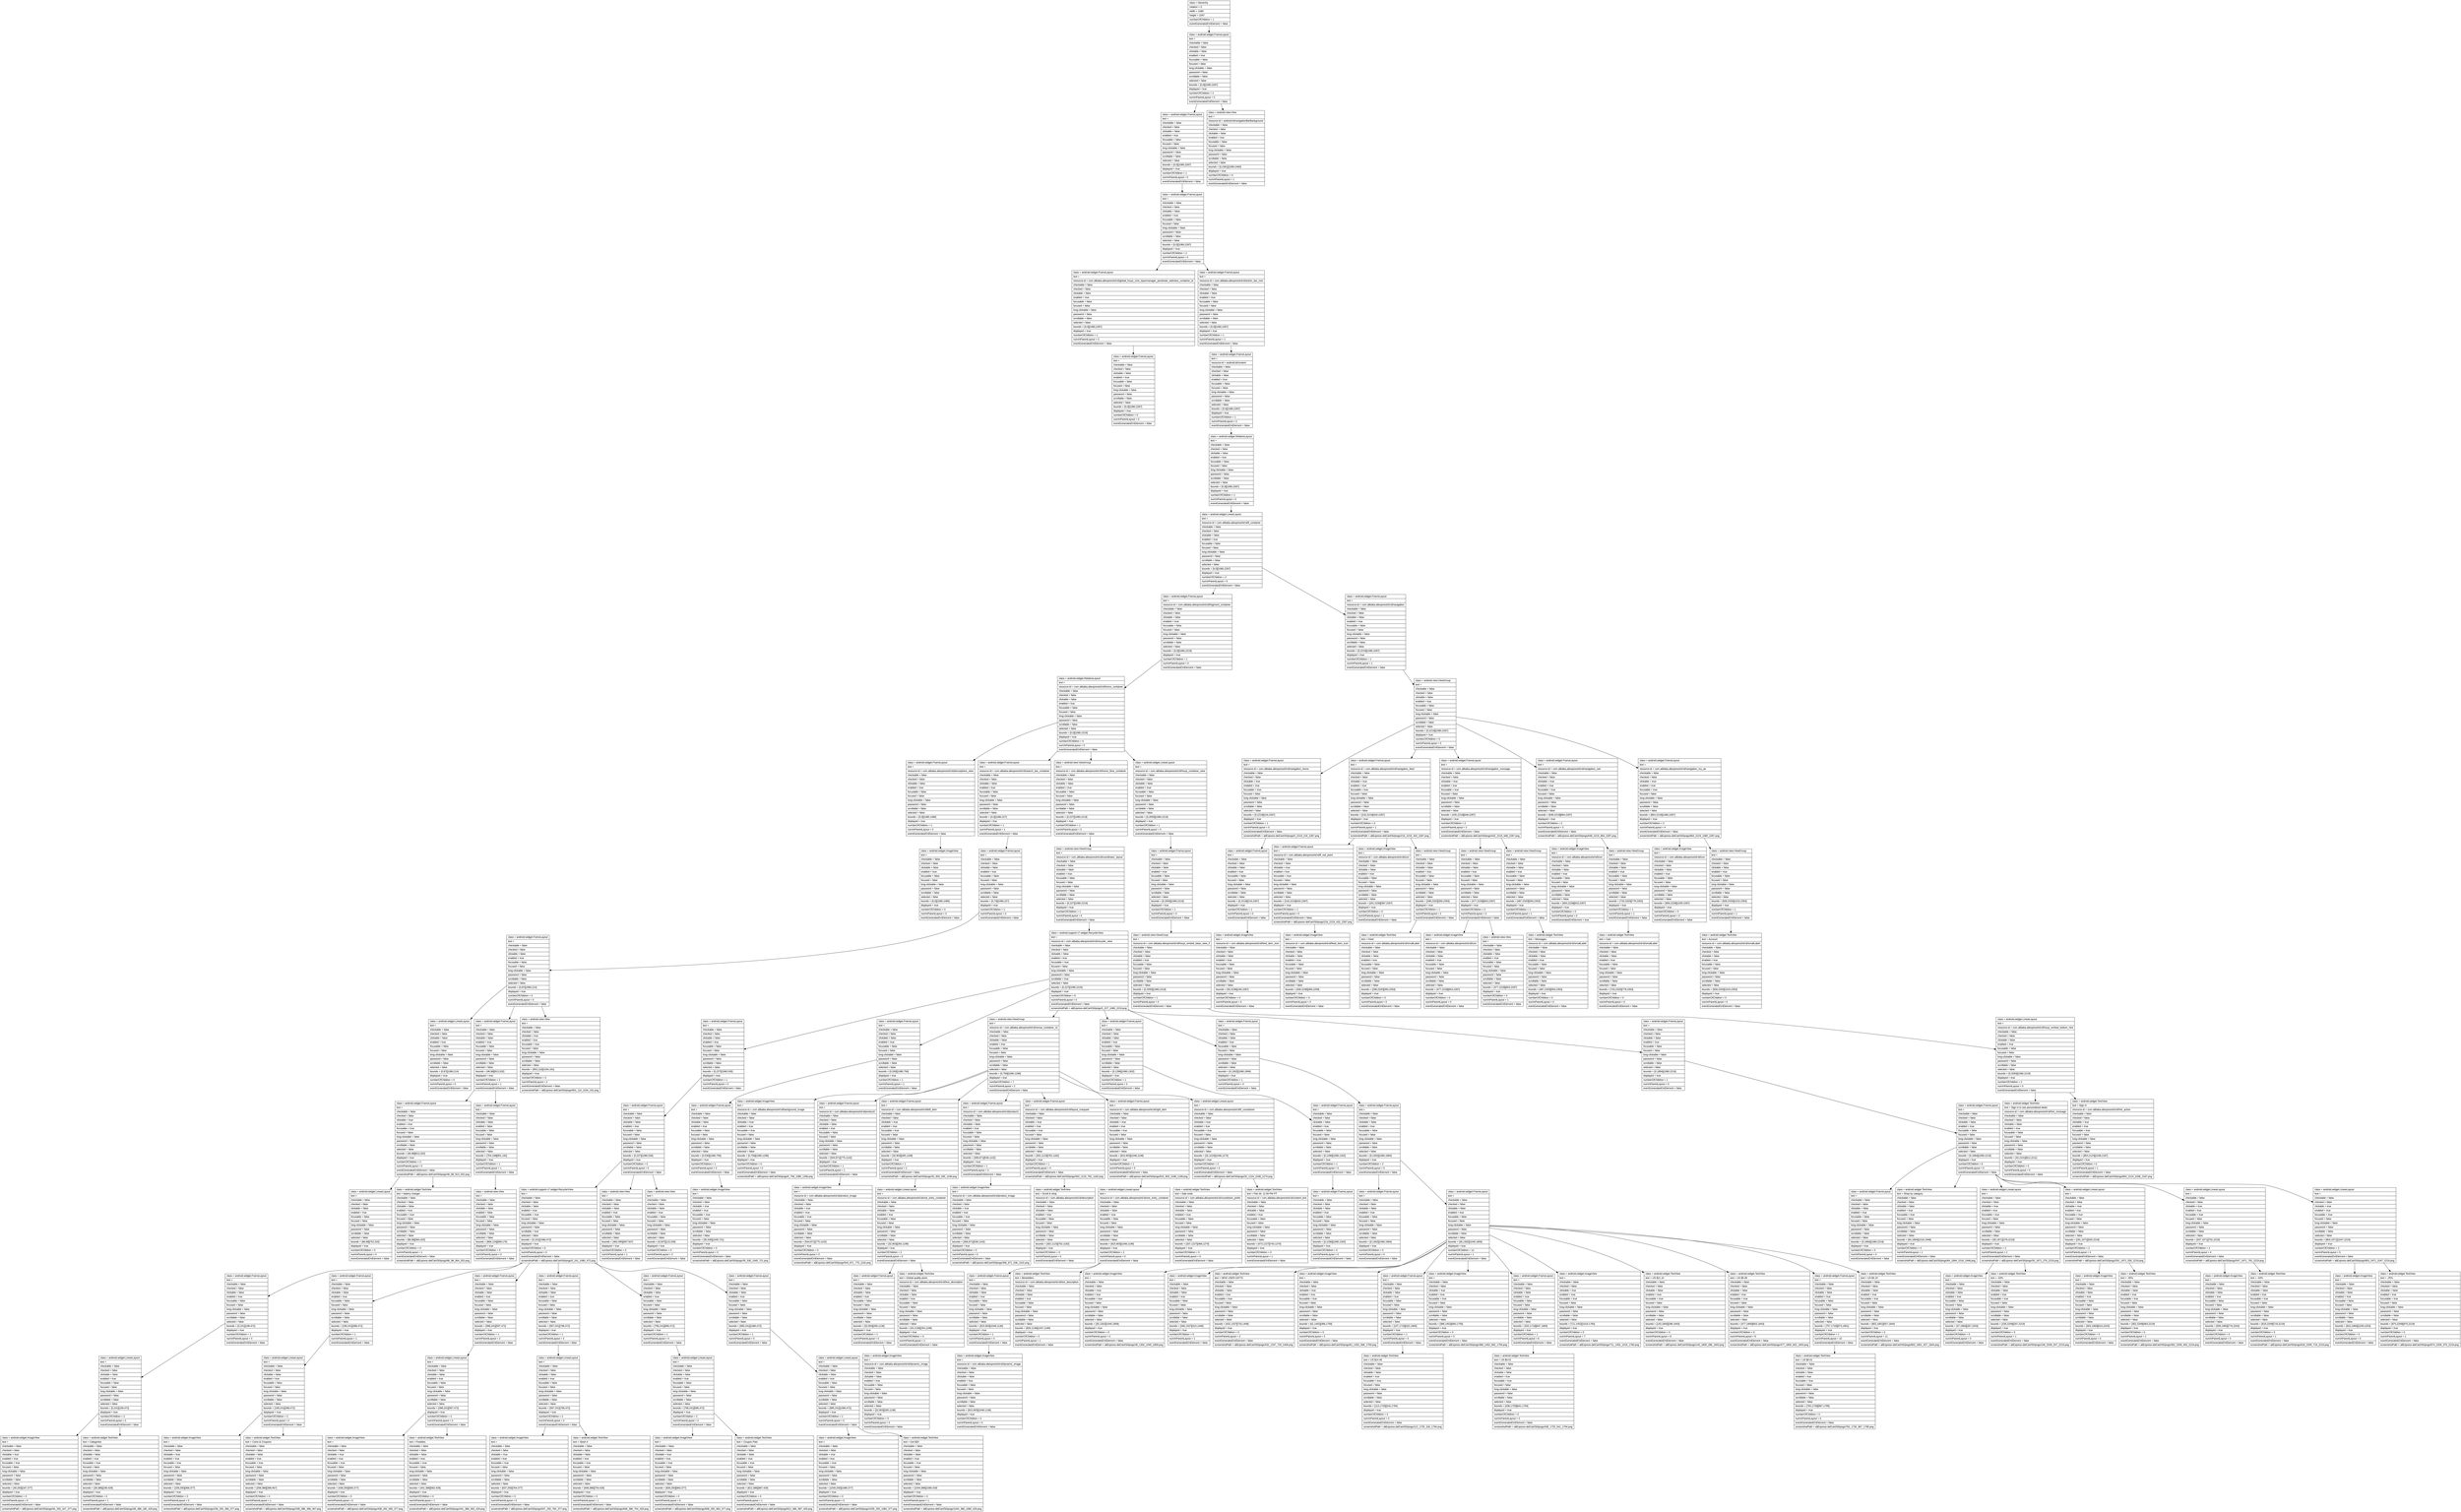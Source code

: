 digraph Layout {

	node [shape=record fontname=Arial];

	0	[label="{class = hierarchy\l|rotation = 0\l|width = 1080\l|height = 2287\l|numberOfChildren = 1\l|eventGeneratedOnElement = false \l}"]
	1	[label="{class = android.widget.FrameLayout\l|text = \l|checkable = false\l|checked = false\l|clickable = false\l|enabled = true\l|focusable = false\l|focused = false\l|long-clickable = false\l|password = false\l|scrollable = false\l|selected = false\l|bounds = [0,0][1080,2287]\l|displayed = true\l|numberOfChildren = 2\l|numInParentLayout = 0\l|eventGeneratedOnElement = false \l}"]
	2	[label="{class = android.widget.FrameLayout\l|text = \l|checkable = false\l|checked = false\l|clickable = false\l|enabled = true\l|focusable = false\l|focused = false\l|long-clickable = false\l|password = false\l|scrollable = false\l|selected = false\l|bounds = [0,0][1080,2287]\l|displayed = true\l|numberOfChildren = 1\l|numInParentLayout = 0\l|eventGeneratedOnElement = false \l}"]
	3	[label="{class = android.view.View\l|text = \l|resource-id = android:id/navigationBarBackground\l|checkable = false\l|checked = false\l|clickable = false\l|enabled = true\l|focusable = false\l|focused = false\l|long-clickable = false\l|password = false\l|scrollable = false\l|selected = false\l|bounds = [0,2361][1080,2400]\l|displayed = true\l|numberOfChildren = 0\l|numInParentLayout = 1\l|eventGeneratedOnElement = false \l}"]
	4	[label="{class = android.widget.FrameLayout\l|text = \l|checkable = false\l|checked = false\l|clickable = false\l|enabled = true\l|focusable = false\l|focused = false\l|long-clickable = false\l|password = false\l|scrollable = false\l|selected = false\l|bounds = [0,0][1080,2287]\l|displayed = true\l|numberOfChildren = 2\l|numInParentLayout = 0\l|eventGeneratedOnElement = false \l}"]
	5	[label="{class = android.widget.FrameLayout\l|text = \l|resource-id = com.alibaba.aliexpresshd:id/global_houyi_core_layermanager_penetrate_webview_container_id\l|checkable = false\l|checked = false\l|clickable = false\l|enabled = true\l|focusable = false\l|focused = false\l|long-clickable = false\l|password = false\l|scrollable = false\l|selected = false\l|bounds = [0,0][1080,2287]\l|displayed = true\l|numberOfChildren = 1\l|numInParentLayout = 0\l|eventGeneratedOnElement = false \l}"]
	6	[label="{class = android.widget.FrameLayout\l|text = \l|resource-id = com.alibaba.aliexpresshd:id/action_bar_root\l|checkable = false\l|checked = false\l|clickable = false\l|enabled = true\l|focusable = false\l|focused = false\l|long-clickable = false\l|password = false\l|scrollable = false\l|selected = false\l|bounds = [0,0][1080,2287]\l|displayed = true\l|numberOfChildren = 1\l|numInParentLayout = 1\l|eventGeneratedOnElement = false \l}"]
	7	[label="{class = android.widget.FrameLayout\l|text = \l|checkable = false\l|checked = false\l|clickable = false\l|enabled = true\l|focusable = false\l|focused = false\l|long-clickable = false\l|password = false\l|scrollable = false\l|selected = false\l|bounds = [0,0][1080,2287]\l|displayed = true\l|numberOfChildren = 0\l|numInParentLayout = 0\l|eventGeneratedOnElement = false \l}"]
	8	[label="{class = android.widget.FrameLayout\l|text = \l|resource-id = android:id/content\l|checkable = false\l|checked = false\l|clickable = false\l|enabled = true\l|focusable = false\l|focused = false\l|long-clickable = false\l|password = false\l|scrollable = false\l|selected = false\l|bounds = [0,0][1080,2287]\l|displayed = true\l|numberOfChildren = 1\l|numInParentLayout = 0\l|eventGeneratedOnElement = false \l}"]
	9	[label="{class = android.widget.RelativeLayout\l|text = \l|checkable = false\l|checked = false\l|clickable = false\l|enabled = true\l|focusable = false\l|focused = false\l|long-clickable = false\l|password = false\l|scrollable = false\l|selected = false\l|bounds = [0,0][1080,2287]\l|displayed = true\l|numberOfChildren = 1\l|numInParentLayout = 0\l|eventGeneratedOnElement = false \l}"]
	10	[label="{class = android.widget.LinearLayout\l|text = \l|resource-id = com.alibaba.aliexpresshd:id/ll_container\l|checkable = false\l|checked = false\l|clickable = false\l|enabled = true\l|focusable = false\l|focused = false\l|long-clickable = false\l|password = false\l|scrollable = false\l|selected = false\l|bounds = [0,0][1080,2287]\l|displayed = true\l|numberOfChildren = 2\l|numInParentLayout = 0\l|eventGeneratedOnElement = false \l}"]
	11	[label="{class = android.widget.FrameLayout\l|text = \l|resource-id = com.alibaba.aliexpresshd:id/fragment_container\l|checkable = false\l|checked = false\l|clickable = false\l|enabled = true\l|focusable = false\l|focused = false\l|long-clickable = false\l|password = false\l|scrollable = false\l|selected = false\l|bounds = [0,0][1080,2219]\l|displayed = true\l|numberOfChildren = 1\l|numInParentLayout = 0\l|eventGeneratedOnElement = false \l}"]
	12	[label="{class = android.widget.FrameLayout\l|text = \l|resource-id = com.alibaba.aliexpresshd:id/navigation\l|checkable = false\l|checked = false\l|clickable = false\l|enabled = true\l|focusable = false\l|focused = false\l|long-clickable = false\l|password = false\l|scrollable = false\l|selected = false\l|bounds = [0,2219][1080,2287]\l|displayed = true\l|numberOfChildren = 1\l|numInParentLayout = 1\l|eventGeneratedOnElement = false \l}"]
	13	[label="{class = android.widget.RelativeLayout\l|text = \l|resource-id = com.alibaba.aliexpresshd:id/home_container\l|checkable = false\l|checked = false\l|clickable = false\l|enabled = true\l|focusable = false\l|focused = false\l|long-clickable = false\l|password = false\l|scrollable = false\l|selected = false\l|bounds = [0,0][1080,2219]\l|displayed = true\l|numberOfChildren = 4\l|numInParentLayout = 0\l|eventGeneratedOnElement = false \l}"]
	14	[label="{class = android.view.ViewGroup\l|text = \l|checkable = false\l|checked = false\l|clickable = false\l|enabled = true\l|focusable = false\l|focused = false\l|long-clickable = false\l|password = false\l|scrollable = false\l|selected = false\l|bounds = [0,2219][1080,2287]\l|displayed = true\l|numberOfChildren = 5\l|numInParentLayout = 0\l|eventGeneratedOnElement = false \l}"]
	15	[label="{class = android.widget.FrameLayout\l|text = \l|resource-id = com.alibaba.aliexpresshd:id/atmosphere_view\l|checkable = false\l|checked = false\l|clickable = false\l|enabled = true\l|focusable = false\l|focused = false\l|long-clickable = false\l|password = false\l|scrollable = false\l|selected = false\l|bounds = [0,0][1080,1080]\l|displayed = true\l|numberOfChildren = 1\l|numInParentLayout = 0\l|eventGeneratedOnElement = false \l}"]
	16	[label="{class = android.widget.FrameLayout\l|text = \l|resource-id = com.alibaba.aliexpresshd:id/search_bar_container\l|checkable = false\l|checked = false\l|clickable = false\l|enabled = true\l|focusable = false\l|focused = false\l|long-clickable = false\l|password = false\l|scrollable = false\l|selected = false\l|bounds = [0,0][1080,227]\l|displayed = true\l|numberOfChildren = 1\l|numInParentLayout = 1\l|eventGeneratedOnElement = false \l}"]
	17	[label="{class = android.view.ViewGroup\l|text = \l|resource-id = com.alibaba.aliexpresshd:id/home_floor_container\l|checkable = false\l|checked = false\l|clickable = false\l|enabled = true\l|focusable = false\l|focused = false\l|long-clickable = false\l|password = false\l|scrollable = false\l|selected = false\l|bounds = [0,227][1080,2219]\l|displayed = true\l|numberOfChildren = 1\l|numInParentLayout = 2\l|eventGeneratedOnElement = false \l}"]
	18	[label="{class = android.widget.LinearLayout\l|text = \l|resource-id = com.alibaba.aliexpresshd:id/houyi_container_view\l|checkable = false\l|checked = false\l|clickable = false\l|enabled = true\l|focusable = false\l|focused = false\l|long-clickable = false\l|password = false\l|scrollable = false\l|selected = false\l|bounds = [0,2093][1080,2219]\l|displayed = true\l|numberOfChildren = 1\l|numInParentLayout = 3\l|eventGeneratedOnElement = false \l}"]
	19	[label="{class = android.widget.FrameLayout\l|text = \l|resource-id = com.alibaba.aliexpresshd:id/navigation_home\l|checkable = false\l|checked = false\l|clickable = true\l|enabled = true\l|focusable = true\l|focused = false\l|long-clickable = false\l|password = false\l|scrollable = false\l|selected = false\l|bounds = [0,2219][216,2287]\l|displayed = true\l|numberOfChildren = 1\l|numInParentLayout = 0\l|eventGeneratedOnElement = false \l|screenshotPath = aliExpress-delCart/S0/pngs/0_2219_216_2287.png\l}"]
	20	[label="{class = android.widget.FrameLayout\l|text = \l|resource-id = com.alibaba.aliexpresshd:id/navigation_feed\l|checkable = false\l|checked = false\l|clickable = true\l|enabled = true\l|focusable = true\l|focused = false\l|long-clickable = false\l|password = false\l|scrollable = false\l|selected = false\l|bounds = [216,2219][432,2287]\l|displayed = true\l|numberOfChildren = 3\l|numInParentLayout = 1\l|eventGeneratedOnElement = false \l|screenshotPath = aliExpress-delCart/S0/pngs/216_2219_432_2287.png\l}"]
	21	[label="{class = android.widget.FrameLayout\l|text = \l|resource-id = com.alibaba.aliexpresshd:id/navigation_message\l|checkable = false\l|checked = false\l|clickable = true\l|enabled = true\l|focusable = true\l|focused = false\l|long-clickable = false\l|password = false\l|scrollable = false\l|selected = false\l|bounds = [432,2219][648,2287]\l|displayed = true\l|numberOfChildren = 2\l|numInParentLayout = 2\l|eventGeneratedOnElement = false \l|screenshotPath = aliExpress-delCart/S0/pngs/432_2219_648_2287.png\l}"]
	22	[label="{class = android.widget.FrameLayout\l|text = \l|resource-id = com.alibaba.aliexpresshd:id/navigation_cart\l|checkable = false\l|checked = false\l|clickable = true\l|enabled = true\l|focusable = true\l|focused = false\l|long-clickable = false\l|password = false\l|scrollable = false\l|selected = false\l|bounds = [648,2219][864,2287]\l|displayed = true\l|numberOfChildren = 2\l|numInParentLayout = 3\l|eventGeneratedOnElement = false \l|screenshotPath = aliExpress-delCart/S0/pngs/648_2219_864_2287.png\l}"]
	23	[label="{class = android.widget.FrameLayout\l|text = \l|resource-id = com.alibaba.aliexpresshd:id/navigation_my_ae\l|checkable = false\l|checked = false\l|clickable = true\l|enabled = true\l|focusable = true\l|focused = false\l|long-clickable = false\l|password = false\l|scrollable = false\l|selected = false\l|bounds = [864,2219][1080,2287]\l|displayed = true\l|numberOfChildren = 2\l|numInParentLayout = 4\l|eventGeneratedOnElement = false \l|screenshotPath = aliExpress-delCart/S0/pngs/864_2219_1080_2287.png\l}"]
	24	[label="{class = android.widget.ImageView\l|text = \l|checkable = false\l|checked = false\l|clickable = false\l|enabled = true\l|focusable = false\l|focused = false\l|long-clickable = false\l|password = false\l|scrollable = false\l|selected = false\l|bounds = [0,0][1080,1080]\l|displayed = true\l|numberOfChildren = 0\l|numInParentLayout = 0\l|eventGeneratedOnElement = false \l}"]
	25	[label="{class = android.widget.FrameLayout\l|text = \l|checkable = false\l|checked = false\l|clickable = false\l|enabled = true\l|focusable = false\l|focused = false\l|long-clickable = false\l|password = false\l|scrollable = false\l|selected = false\l|bounds = [0,74][1080,227]\l|displayed = true\l|numberOfChildren = 1\l|numInParentLayout = 0\l|eventGeneratedOnElement = false \l}"]
	26	[label="{class = android.view.ViewGroup\l|text = \l|resource-id = com.alibaba.aliexpresshd:id/coordinator_layout\l|checkable = false\l|checked = false\l|clickable = false\l|enabled = true\l|focusable = false\l|focused = false\l|long-clickable = false\l|password = false\l|scrollable = false\l|selected = false\l|bounds = [0,227][1080,2219]\l|displayed = true\l|numberOfChildren = 1\l|numInParentLayout = 0\l|eventGeneratedOnElement = false \l}"]
	27	[label="{class = android.widget.FrameLayout\l|text = \l|checkable = false\l|checked = false\l|clickable = false\l|enabled = true\l|focusable = false\l|focused = false\l|long-clickable = false\l|password = false\l|scrollable = false\l|selected = false\l|bounds = [0,2093][1080,2219]\l|displayed = true\l|numberOfChildren = 1\l|numInParentLayout = 0\l|eventGeneratedOnElement = false \l}"]
	28	[label="{class = android.widget.FrameLayout\l|text = \l|checkable = false\l|checked = false\l|clickable = false\l|enabled = true\l|focusable = false\l|focused = false\l|long-clickable = false\l|password = false\l|scrollable = false\l|selected = false\l|bounds = [0,2219][216,2287]\l|displayed = true\l|numberOfChildren = 1\l|numInParentLayout = 0\l|eventGeneratedOnElement = false \l}"]
	29	[label="{class = android.widget.FrameLayout\l|text = \l|resource-id = com.alibaba.aliexpresshd:id/fl_red_point\l|checkable = false\l|checked = false\l|clickable = true\l|enabled = true\l|focusable = true\l|focused = false\l|long-clickable = false\l|password = false\l|scrollable = false\l|selected = false\l|bounds = [216,2219][432,2287]\l|displayed = true\l|numberOfChildren = 1\l|numInParentLayout = 0\l|eventGeneratedOnElement = false \l|screenshotPath = aliExpress-delCart/S0/pngs/216_2219_432_2287.png\l}"]
	30	[label="{class = android.widget.ImageView\l|text = \l|resource-id = com.alibaba.aliexpresshd:id/icon\l|checkable = false\l|checked = false\l|clickable = false\l|enabled = true\l|focusable = false\l|focused = false\l|long-clickable = false\l|password = false\l|scrollable = false\l|selected = false\l|bounds = [261,2228][387,2287]\l|displayed = true\l|numberOfChildren = 0\l|numInParentLayout = 1\l|eventGeneratedOnElement = false \l}"]
	31	[label="{class = android.view.ViewGroup\l|text = \l|checkable = false\l|checked = false\l|clickable = false\l|enabled = true\l|focusable = false\l|focused = false\l|long-clickable = false\l|password = false\l|scrollable = false\l|selected = false\l|bounds = [298,2320][350,2353]\l|displayed = true\l|numberOfChildren = 1\l|numInParentLayout = 2\l|eventGeneratedOnElement = false \l}"]
	32	[label="{class = android.view.ViewGroup\l|text = \l|checkable = false\l|checked = false\l|clickable = false\l|enabled = true\l|focusable = false\l|focused = false\l|long-clickable = false\l|password = false\l|scrollable = false\l|selected = false\l|bounds = [477,2228][603,2287]\l|displayed = true\l|numberOfChildren = 2\l|numInParentLayout = 0\l|eventGeneratedOnElement = false \l}"]
	33	[label="{class = android.view.ViewGroup\l|text = \l|checkable = false\l|checked = false\l|clickable = false\l|enabled = true\l|focusable = false\l|focused = false\l|long-clickable = false\l|password = false\l|scrollable = false\l|selected = false\l|bounds = [487,2320][593,2353]\l|displayed = true\l|numberOfChildren = 1\l|numInParentLayout = 1\l|eventGeneratedOnElement = false \l}"]
	34	[label="{class = android.widget.ImageView\l|text = \l|resource-id = com.alibaba.aliexpresshd:id/icon\l|checkable = false\l|checked = false\l|clickable = false\l|enabled = true\l|focusable = false\l|focused = false\l|long-clickable = false\l|password = false\l|scrollable = false\l|selected = false\l|bounds = [693,2228][819,2287]\l|displayed = true\l|numberOfChildren = 0\l|numInParentLayout = 0\l|eventGeneratedOnElement = true \l}"]
	35	[label="{class = android.view.ViewGroup\l|text = \l|checkable = false\l|checked = false\l|clickable = false\l|enabled = true\l|focusable = false\l|focused = false\l|long-clickable = false\l|password = false\l|scrollable = false\l|selected = false\l|bounds = [733,2320][778,2353]\l|displayed = true\l|numberOfChildren = 1\l|numInParentLayout = 1\l|eventGeneratedOnElement = false \l}"]
	36	[label="{class = android.widget.ImageView\l|text = \l|resource-id = com.alibaba.aliexpresshd:id/icon\l|checkable = false\l|checked = false\l|clickable = false\l|enabled = true\l|focusable = false\l|focused = false\l|long-clickable = false\l|password = false\l|scrollable = false\l|selected = false\l|bounds = [909,2228][1035,2287]\l|displayed = true\l|numberOfChildren = 0\l|numInParentLayout = 0\l|eventGeneratedOnElement = false \l}"]
	37	[label="{class = android.view.ViewGroup\l|text = \l|checkable = false\l|checked = false\l|clickable = false\l|enabled = true\l|focusable = false\l|focused = false\l|long-clickable = false\l|password = false\l|scrollable = false\l|selected = false\l|bounds = [928,2320][1015,2353]\l|displayed = true\l|numberOfChildren = 1\l|numInParentLayout = 1\l|eventGeneratedOnElement = false \l}"]
	38	[label="{class = android.widget.FrameLayout\l|text = \l|checkable = false\l|checked = false\l|clickable = false\l|enabled = true\l|focusable = false\l|focused = false\l|long-clickable = false\l|password = false\l|scrollable = false\l|selected = false\l|bounds = [0,87][1080,214]\l|displayed = true\l|numberOfChildren = 3\l|numInParentLayout = 0\l|eventGeneratedOnElement = false \l}"]
	39	[label="{class = android.support.v7.widget.RecyclerView\l|text = \l|resource-id = com.alibaba.aliexpresshd:id/recycler_view\l|checkable = false\l|checked = false\l|clickable = false\l|enabled = true\l|focusable = true\l|focused = false\l|long-clickable = false\l|password = false\l|scrollable = true\l|selected = false\l|bounds = [0,227][1080,2219]\l|displayed = true\l|numberOfChildren = 6\l|numInParentLayout = 0\l|eventGeneratedOnElement = false \l|screenshotPath = aliExpress-delCart/S0/pngs/0_227_1080_2219.png\l}"]
	40	[label="{class = android.view.ViewGroup\l|text = \l|resource-id = com.alibaba.aliexpresshd:id/houyi_embed_base_view_ll\l|checkable = false\l|checked = false\l|clickable = false\l|enabled = true\l|focusable = false\l|focused = false\l|long-clickable = false\l|password = false\l|scrollable = false\l|selected = false\l|bounds = [0,2093][1080,2219]\l|displayed = true\l|numberOfChildren = 1\l|numInParentLayout = 0\l|eventGeneratedOnElement = false \l}"]
	41	[label="{class = android.widget.ImageView\l|text = \l|resource-id = com.alibaba.aliexpresshd:id/feed_item_icon\l|checkable = false\l|checked = false\l|clickable = false\l|enabled = true\l|focusable = false\l|focused = false\l|long-clickable = false\l|password = false\l|scrollable = false\l|selected = false\l|bounds = [55,2238][160,2287]\l|displayed = true\l|numberOfChildren = 0\l|numInParentLayout = 0\l|eventGeneratedOnElement = false \l}"]
	42	[label="{class = android.widget.ImageView\l|text = \l|resource-id = com.alibaba.aliexpresshd:id/feed_item_icon\l|checkable = false\l|checked = false\l|clickable = false\l|enabled = true\l|focusable = false\l|focused = false\l|long-clickable = false\l|password = false\l|scrollable = false\l|selected = false\l|bounds = [339,2238][360,2259]\l|displayed = true\l|numberOfChildren = 0\l|numInParentLayout = 0\l|eventGeneratedOnElement = false \l}"]
	43	[label="{class = android.widget.TextView\l|text = Feed\l|resource-id = com.alibaba.aliexpresshd:id/smallLabel\l|checkable = false\l|checked = false\l|clickable = false\l|enabled = true\l|focusable = false\l|focused = false\l|long-clickable = false\l|password = false\l|scrollable = false\l|selected = false\l|bounds = [298,2320][350,2353]\l|displayed = true\l|numberOfChildren = 0\l|numInParentLayout = 0\l|eventGeneratedOnElement = false \l}"]
	44	[label="{class = android.widget.ImageView\l|text = \l|resource-id = com.alibaba.aliexpresshd:id/icon\l|checkable = false\l|checked = false\l|clickable = false\l|enabled = true\l|focusable = false\l|focused = false\l|long-clickable = false\l|password = false\l|scrollable = false\l|selected = false\l|bounds = [477,2228][603,2287]\l|displayed = true\l|numberOfChildren = 0\l|numInParentLayout = 0\l|eventGeneratedOnElement = false \l}"]
	45	[label="{class = android.view.View\l|text = \l|checkable = false\l|checked = false\l|clickable = false\l|enabled = true\l|focusable = false\l|focused = false\l|long-clickable = false\l|password = false\l|scrollable = false\l|selected = false\l|bounds = [477,2228][603,2287]\l|displayed = true\l|numberOfChildren = 0\l|numInParentLayout = 1\l|eventGeneratedOnElement = false \l}"]
	46	[label="{class = android.widget.TextView\l|text = Messages\l|resource-id = com.alibaba.aliexpresshd:id/smallLabel\l|checkable = false\l|checked = false\l|clickable = false\l|enabled = true\l|focusable = false\l|focused = false\l|long-clickable = false\l|password = false\l|scrollable = false\l|selected = false\l|bounds = [487,2320][593,2353]\l|displayed = true\l|numberOfChildren = 0\l|numInParentLayout = 0\l|eventGeneratedOnElement = false \l}"]
	47	[label="{class = android.widget.TextView\l|text = Cart\l|resource-id = com.alibaba.aliexpresshd:id/smallLabel\l|checkable = false\l|checked = false\l|clickable = false\l|enabled = true\l|focusable = false\l|focused = false\l|long-clickable = false\l|password = false\l|scrollable = false\l|selected = false\l|bounds = [733,2320][778,2353]\l|displayed = true\l|numberOfChildren = 0\l|numInParentLayout = 0\l|eventGeneratedOnElement = false \l}"]
	48	[label="{class = android.widget.TextView\l|text = Account\l|resource-id = com.alibaba.aliexpresshd:id/smallLabel\l|checkable = false\l|checked = false\l|clickable = false\l|enabled = true\l|focusable = false\l|focused = false\l|long-clickable = false\l|password = false\l|scrollable = false\l|selected = false\l|bounds = [928,2320][1015,2353]\l|displayed = true\l|numberOfChildren = 0\l|numInParentLayout = 0\l|eventGeneratedOnElement = false \l}"]
	49	[label="{class = android.widget.LinearLayout\l|text = \l|checkable = false\l|checked = false\l|clickable = false\l|enabled = true\l|focusable = false\l|focused = false\l|long-clickable = false\l|password = false\l|scrollable = false\l|selected = false\l|bounds = [0,87][1080,214]\l|displayed = true\l|numberOfChildren = 0\l|numInParentLayout = 0\l|eventGeneratedOnElement = false \l}"]
	50	[label="{class = android.widget.FrameLayout\l|text = \l|checkable = false\l|checked = false\l|clickable = false\l|enabled = true\l|focusable = false\l|focused = false\l|long-clickable = false\l|password = false\l|scrollable = false\l|selected = false\l|bounds = [46,98][913,202]\l|displayed = true\l|numberOfChildren = 2\l|numInParentLayout = 1\l|eventGeneratedOnElement = false \l}"]
	51	[label="{class = android.view.View\l|text = \l|checkable = false\l|checked = false\l|clickable = true\l|enabled = true\l|focusable = true\l|focused = false\l|long-clickable = false\l|password = false\l|scrollable = false\l|selected = false\l|bounds = [953,110][1034,191]\l|displayed = true\l|numberOfChildren = 0\l|numInParentLayout = 2\l|eventGeneratedOnElement = false \l|screenshotPath = aliExpress-delCart/S0/pngs/953_110_1034_191.png\l}"]
	52	[label="{class = android.widget.FrameLayout\l|text = \l|checkable = false\l|checked = false\l|clickable = false\l|enabled = true\l|focusable = false\l|focused = false\l|long-clickable = false\l|password = false\l|scrollable = false\l|selected = false\l|bounds = [0,227][1080,530]\l|displayed = true\l|numberOfChildren = 1\l|numInParentLayout = 0\l|eventGeneratedOnElement = false \l}"]
	53	[label="{class = android.widget.FrameLayout\l|text = \l|checkable = false\l|checked = false\l|clickable = false\l|enabled = true\l|focusable = false\l|focused = false\l|long-clickable = false\l|password = false\l|scrollable = false\l|selected = false\l|bounds = [0,530][1080,756]\l|displayed = true\l|numberOfChildren = 1\l|numInParentLayout = 1\l|eventGeneratedOnElement = false \l}"]
	54	[label="{class = android.view.ViewGroup\l|text = \l|resource-id = com.alibaba.aliexpresshd:id/venue_container_v2\l|checkable = false\l|checked = false\l|clickable = false\l|enabled = true\l|focusable = false\l|focused = false\l|long-clickable = false\l|password = false\l|scrollable = false\l|selected = false\l|bounds = [0,756][1080,1296]\l|displayed = true\l|numberOfChildren = 7\l|numInParentLayout = 2\l|eventGeneratedOnElement = false \l}"]
	55	[label="{class = android.widget.FrameLayout\l|text = \l|checkable = false\l|checked = false\l|clickable = false\l|enabled = true\l|focusable = false\l|focused = false\l|long-clickable = false\l|password = false\l|scrollable = false\l|selected = false\l|bounds = [0,1296][1080,1302]\l|displayed = true\l|numberOfChildren = 1\l|numInParentLayout = 3\l|eventGeneratedOnElement = false \l}"]
	56	[label="{class = android.widget.FrameLayout\l|text = \l|checkable = false\l|checked = false\l|clickable = false\l|enabled = true\l|focusable = false\l|focused = false\l|long-clickable = false\l|password = false\l|scrollable = false\l|selected = false\l|bounds = [0,1302][1080,1894]\l|displayed = true\l|numberOfChildren = 1\l|numInParentLayout = 4\l|eventGeneratedOnElement = false \l}"]
	57	[label="{class = android.widget.FrameLayout\l|text = \l|checkable = false\l|checked = false\l|clickable = false\l|enabled = true\l|focusable = false\l|focused = false\l|long-clickable = false\l|password = false\l|scrollable = false\l|selected = false\l|bounds = [0,1894][1080,2219]\l|displayed = true\l|numberOfChildren = 1\l|numInParentLayout = 5\l|eventGeneratedOnElement = false \l}"]
	58	[label="{class = android.widget.LinearLayout\l|text = \l|resource-id = com.alibaba.aliexpresshd:id/houyi_embed_bottom_hint\l|checkable = false\l|checked = false\l|clickable = false\l|enabled = true\l|focusable = false\l|focused = false\l|long-clickable = false\l|password = false\l|scrollable = false\l|selected = false\l|bounds = [0,2093][1080,2219]\l|displayed = true\l|numberOfChildren = 2\l|numInParentLayout = 0\l|eventGeneratedOnElement = false \l}"]
	59	[label="{class = android.widget.FrameLayout\l|text = \l|checkable = false\l|checked = false\l|clickable = true\l|enabled = true\l|focusable = true\l|focused = false\l|long-clickable = false\l|password = false\l|scrollable = false\l|selected = false\l|bounds = [46,98][913,202]\l|displayed = true\l|numberOfChildren = 2\l|numInParentLayout = 0\l|eventGeneratedOnElement = false \l|screenshotPath = aliExpress-delCart/S0/pngs/46_98_913_202.png\l}"]
	60	[label="{class = android.widget.FrameLayout\l|text = \l|checkable = false\l|checked = false\l|clickable = false\l|enabled = false\l|focusable = false\l|focused = false\l|long-clickable = false\l|password = false\l|scrollable = false\l|selected = false\l|bounds = [763,108][901,192]\l|displayed = true\l|numberOfChildren = 1\l|numInParentLayout = 1\l|eventGeneratedOnElement = false \l}"]
	61	[label="{class = android.widget.FrameLayout\l|text = \l|checkable = false\l|checked = false\l|clickable = false\l|enabled = true\l|focusable = false\l|focused = false\l|long-clickable = false\l|password = false\l|scrollable = false\l|selected = false\l|bounds = [0,227][1080,530]\l|displayed = true\l|numberOfChildren = 3\l|numInParentLayout = 0\l|eventGeneratedOnElement = false \l}"]
	62	[label="{class = android.widget.FrameLayout\l|text = \l|checkable = false\l|checked = false\l|clickable = false\l|enabled = true\l|focusable = false\l|focused = false\l|long-clickable = false\l|password = false\l|scrollable = false\l|selected = false\l|bounds = [0,530][1080,756]\l|displayed = true\l|numberOfChildren = 1\l|numInParentLayout = 0\l|eventGeneratedOnElement = false \l}"]
	63	[label="{class = android.widget.ImageView\l|text = \l|resource-id = com.alibaba.aliexpresshd:id/background_image\l|checkable = false\l|checked = false\l|clickable = true\l|enabled = true\l|focusable = true\l|focused = false\l|long-clickable = false\l|password = false\l|scrollable = false\l|selected = false\l|bounds = [0,756][1080,1296]\l|displayed = true\l|numberOfChildren = 0\l|numInParentLayout = 0\l|eventGeneratedOnElement = false \l|screenshotPath = aliExpress-delCart/S0/pngs/0_756_1080_1296.png\l}"]
	64	[label="{class = android.widget.FrameLayout\l|text = \l|resource-id = com.alibaba.aliexpresshd:id/product2\l|checkable = false\l|checked = false\l|clickable = false\l|enabled = true\l|focusable = false\l|focused = false\l|long-clickable = false\l|password = false\l|scrollable = false\l|selected = false\l|bounds = [544,871][775,1102]\l|displayed = true\l|numberOfChildren = 1\l|numInParentLayout = 1\l|eventGeneratedOnElement = false \l}"]
	65	[label="{class = android.widget.FrameLayout\l|text = \l|resource-id = com.alibaba.aliexpresshd:id/left_item\l|checkable = false\l|checked = false\l|clickable = true\l|enabled = true\l|focusable = true\l|focused = false\l|long-clickable = false\l|password = false\l|scrollable = false\l|selected = false\l|bounds = [32,903][265,1199]\l|displayed = true\l|numberOfChildren = 1\l|numInParentLayout = 2\l|eventGeneratedOnElement = false \l|screenshotPath = aliExpress-delCart/S0/pngs/32_903_265_1199.png\l}"]
	66	[label="{class = android.widget.FrameLayout\l|text = \l|resource-id = com.alibaba.aliexpresshd:id/product1\l|checkable = false\l|checked = false\l|clickable = false\l|enabled = true\l|focusable = false\l|focused = false\l|long-clickable = false\l|password = false\l|scrollable = false\l|selected = false\l|bounds = [306,871][536,1102]\l|displayed = true\l|numberOfChildren = 1\l|numInParentLayout = 3\l|eventGeneratedOnElement = false \l}"]
	67	[label="{class = android.widget.FrameLayout\l|text = \l|resource-id = com.alibaba.aliexpresshd:id/layout_marquee\l|checkable = false\l|checked = false\l|clickable = true\l|enabled = true\l|focusable = true\l|focused = false\l|long-clickable = false\l|password = false\l|scrollable = false\l|selected = false\l|bounds = [302,1123][762,1182]\l|displayed = true\l|numberOfChildren = 1\l|numInParentLayout = 4\l|eventGeneratedOnElement = false \l|screenshotPath = aliExpress-delCart/S0/pngs/302_1123_762_1182.png\l}"]
	68	[label="{class = android.widget.FrameLayout\l|text = \l|resource-id = com.alibaba.aliexpresshd:id/right_item\l|checkable = false\l|checked = false\l|clickable = true\l|enabled = true\l|focusable = true\l|focused = false\l|long-clickable = false\l|password = false\l|scrollable = false\l|selected = false\l|bounds = [815,903][1048,1199]\l|displayed = true\l|numberOfChildren = 1\l|numInParentLayout = 5\l|eventGeneratedOnElement = false \l|screenshotPath = aliExpress-delCart/S0/pngs/815_903_1048_1199.png\l}"]
	69	[label="{class = android.widget.LinearLayout\l|text = \l|resource-id = com.alibaba.aliexpresshd:id/ll_countdown\l|checkable = false\l|checked = false\l|clickable = true\l|enabled = true\l|focusable = true\l|focused = false\l|long-clickable = false\l|password = false\l|scrollable = false\l|selected = false\l|bounds = [32,1224][1048,1274]\l|displayed = true\l|numberOfChildren = 2\l|numInParentLayout = 6\l|eventGeneratedOnElement = false \l|screenshotPath = aliExpress-delCart/S0/pngs/32_1224_1048_1274.png\l}"]
	70	[label="{class = android.widget.FrameLayout\l|text = \l|checkable = false\l|checked = false\l|clickable = false\l|enabled = true\l|focusable = false\l|focused = false\l|long-clickable = false\l|password = false\l|scrollable = false\l|selected = false\l|bounds = [0,1296][1080,1302]\l|displayed = true\l|numberOfChildren = 1\l|numInParentLayout = 0\l|eventGeneratedOnElement = false \l}"]
	71	[label="{class = android.widget.FrameLayout\l|text = \l|checkable = false\l|checked = false\l|clickable = false\l|enabled = true\l|focusable = false\l|focused = false\l|long-clickable = false\l|password = false\l|scrollable = false\l|selected = false\l|bounds = [0,1302][1080,1894]\l|displayed = true\l|numberOfChildren = 2\l|numInParentLayout = 0\l|eventGeneratedOnElement = false \l}"]
	72	[label="{class = android.widget.FrameLayout\l|text = \l|checkable = false\l|checked = false\l|clickable = false\l|enabled = true\l|focusable = false\l|focused = false\l|long-clickable = false\l|password = false\l|scrollable = false\l|selected = false\l|bounds = [0,1894][1080,2219]\l|displayed = true\l|numberOfChildren = 6\l|numInParentLayout = 0\l|eventGeneratedOnElement = false \l}"]
	73	[label="{class = android.widget.TextView\l|text = Sign in to see personalized deals\l|resource-id = com.alibaba.aliexpresshd:id/hint_message\l|checkable = false\l|checked = false\l|clickable = false\l|enabled = true\l|focusable = false\l|focused = false\l|long-clickable = false\l|password = false\l|scrollable = false\l|selected = false\l|bounds = [42,2101][812,2211]\l|displayed = true\l|numberOfChildren = 0\l|numInParentLayout = 0\l|eventGeneratedOnElement = false \l}"]
	74	[label="{class = android.widget.TextView\l|text = Sign in\l|resource-id = com.alibaba.aliexpresshd:id/hint_action\l|checkable = false\l|checked = false\l|clickable = true\l|enabled = true\l|focusable = true\l|focused = false\l|long-clickable = false\l|password = false\l|scrollable = false\l|selected = false\l|bounds = [854,2124][1038,2187]\l|displayed = true\l|numberOfChildren = 0\l|numInParentLayout = 1\l|eventGeneratedOnElement = false \l|screenshotPath = aliExpress-delCart/S0/pngs/854_2124_1038_2187.png\l}"]
	75	[label="{class = android.widget.LinearLayout\l|text = \l|checkable = false\l|checked = false\l|clickable = false\l|enabled = true\l|focusable = false\l|focused = false\l|long-clickable = false\l|password = false\l|scrollable = false\l|selected = false\l|bounds = [86,98][752,202]\l|displayed = true\l|numberOfChildren = 0\l|numInParentLayout = 0\l|eventGeneratedOnElement = false \l}"]
	76	[label="{class = android.widget.TextView\l|text = baterry charger\l|checkable = false\l|checked = false\l|clickable = false\l|enabled = true\l|focusable = true\l|focused = false\l|long-clickable = false\l|password = false\l|scrollable = false\l|selected = false\l|bounds = [86,98][364,202]\l|displayed = true\l|numberOfChildren = 0\l|numInParentLayout = 1\l|eventGeneratedOnElement = false \l|screenshotPath = aliExpress-delCart/S0/pngs/86_98_364_202.png\l}"]
	77	[label="{class = android.view.View\l|text = \l|checkable = false\l|checked = false\l|clickable = false\l|enabled = false\l|focusable = false\l|focused = false\l|long-clickable = false\l|password = false\l|scrollable = false\l|selected = false\l|bounds = [806,124][858,176]\l|displayed = true\l|numberOfChildren = 0\l|numInParentLayout = 0\l|eventGeneratedOnElement = false \l}"]
	78	[label="{class = android.support.v7.widget.RecyclerView\l|text = \l|checkable = false\l|checked = false\l|clickable = false\l|enabled = true\l|focusable = true\l|focused = false\l|long-clickable = false\l|password = false\l|scrollable = true\l|selected = false\l|bounds = [0,241][1080,472]\l|displayed = true\l|numberOfChildren = 6\l|numInParentLayout = 0\l|eventGeneratedOnElement = false \l|screenshotPath = aliExpress-delCart/S0/pngs/0_241_1080_472.png\l}"]
	79	[label="{class = android.view.View\l|text = \l|checkable = false\l|checked = false\l|clickable = false\l|enabled = true\l|focusable = false\l|focused = false\l|long-clickable = false\l|password = false\l|scrollable = false\l|selected = false\l|bounds = [482,495][597,507]\l|displayed = true\l|numberOfChildren = 0\l|numInParentLayout = 1\l|eventGeneratedOnElement = false \l}"]
	80	[label="{class = android.view.View\l|text = \l|checkable = false\l|checked = false\l|clickable = false\l|enabled = true\l|focusable = false\l|focused = false\l|long-clickable = false\l|password = false\l|scrollable = false\l|selected = false\l|bounds = [0,507][115,530]\l|displayed = true\l|numberOfChildren = 0\l|numInParentLayout = 2\l|eventGeneratedOnElement = false \l}"]
	81	[label="{class = android.widget.ImageView\l|text = \l|checkable = false\l|checked = false\l|clickable = true\l|enabled = true\l|focusable = true\l|focused = false\l|long-clickable = false\l|password = false\l|scrollable = false\l|selected = false\l|bounds = [35,530][1045,721]\l|displayed = true\l|numberOfChildren = 0\l|numInParentLayout = 0\l|eventGeneratedOnElement = false \l|screenshotPath = aliExpress-delCart/S0/pngs/35_530_1045_721.png\l}"]
	82	[label="{class = android.widget.ImageView\l|text = \l|resource-id = com.alibaba.aliexpresshd:id/product_image\l|checkable = false\l|checked = false\l|clickable = true\l|enabled = true\l|focusable = true\l|focused = false\l|long-clickable = false\l|password = false\l|scrollable = false\l|selected = false\l|bounds = [544,871][775,1102]\l|displayed = true\l|numberOfChildren = 0\l|numInParentLayout = 0\l|eventGeneratedOnElement = false \l|screenshotPath = aliExpress-delCart/S0/pngs/544_871_775_1102.png\l}"]
	83	[label="{class = android.widget.LinearLayout\l|text = \l|resource-id = com.alibaba.aliexpresshd:id/one_entry_container\l|checkable = false\l|checked = false\l|clickable = false\l|enabled = true\l|focusable = false\l|focused = false\l|long-clickable = false\l|password = false\l|scrollable = false\l|selected = false\l|bounds = [32,903][265,1199]\l|displayed = true\l|numberOfChildren = 2\l|numInParentLayout = 0\l|eventGeneratedOnElement = false \l}"]
	84	[label="{class = android.widget.ImageView\l|text = \l|resource-id = com.alibaba.aliexpresshd:id/product_image\l|checkable = false\l|checked = false\l|clickable = true\l|enabled = true\l|focusable = true\l|focused = false\l|long-clickable = false\l|password = false\l|scrollable = false\l|selected = false\l|bounds = [306,871][536,1102]\l|displayed = true\l|numberOfChildren = 0\l|numInParentLayout = 0\l|eventGeneratedOnElement = false \l|screenshotPath = aliExpress-delCart/S0/pngs/306_871_536_1102.png\l}"]
	85	[label="{class = android.widget.TextView\l|text = Scroll & shop\l|resource-id = com.alibaba.aliexpresshd:id/description\l|checkable = false\l|checked = false\l|clickable = false\l|enabled = true\l|focusable = false\l|focused = false\l|long-clickable = false\l|password = false\l|scrollable = false\l|selected = false\l|bounds = [302,1123][762,1182]\l|displayed = true\l|numberOfChildren = 0\l|numInParentLayout = 0\l|eventGeneratedOnElement = false \l}"]
	86	[label="{class = android.widget.LinearLayout\l|text = \l|resource-id = com.alibaba.aliexpresshd:id/one_entry_container\l|checkable = false\l|checked = false\l|clickable = false\l|enabled = true\l|focusable = false\l|focused = false\l|long-clickable = false\l|password = false\l|scrollable = false\l|selected = false\l|bounds = [815,903][1048,1199]\l|displayed = true\l|numberOfChildren = 2\l|numInParentLayout = 0\l|eventGeneratedOnElement = false \l}"]
	87	[label="{class = android.widget.TextView\l|text = Sale ends\l|resource-id = com.alibaba.aliexpresshd:id/countdown_prefix\l|checkable = false\l|checked = false\l|clickable = false\l|enabled = true\l|focusable = false\l|focused = false\l|long-clickable = false\l|password = false\l|scrollable = false\l|selected = false\l|bounds = [337,1227][468,1270]\l|displayed = true\l|numberOfChildren = 0\l|numInParentLayout = 0\l|eventGeneratedOnElement = false \l}"]
	88	[label="{class = android.widget.TextView\l|text = Feb 26, 11:59 PM PT\l|resource-id = com.alibaba.aliexpresshd:id/content_text\l|checkable = false\l|checked = false\l|clickable = false\l|enabled = true\l|focusable = false\l|focused = false\l|long-clickable = false\l|password = false\l|scrollable = false\l|selected = false\l|bounds = [473,1227][743,1270]\l|displayed = true\l|numberOfChildren = 0\l|numInParentLayout = 1\l|eventGeneratedOnElement = false \l}"]
	89	[label="{class = android.widget.FrameLayout\l|text = \l|checkable = false\l|checked = false\l|clickable = false\l|enabled = true\l|focusable = false\l|focused = false\l|long-clickable = false\l|password = false\l|scrollable = false\l|selected = false\l|bounds = [0,1296][1080,1302]\l|displayed = true\l|numberOfChildren = 0\l|numInParentLayout = 0\l|eventGeneratedOnElement = false \l}"]
	90	[label="{class = android.widget.FrameLayout\l|text = \l|checkable = false\l|checked = false\l|clickable = false\l|enabled = true\l|focusable = false\l|focused = false\l|long-clickable = false\l|password = false\l|scrollable = false\l|selected = false\l|bounds = [0,1302][1080,1894]\l|displayed = true\l|numberOfChildren = 0\l|numInParentLayout = 0\l|eventGeneratedOnElement = false \l}"]
	91	[label="{class = android.widget.FrameLayout\l|text = \l|checkable = false\l|checked = false\l|clickable = false\l|enabled = true\l|focusable = false\l|focused = false\l|long-clickable = false\l|password = false\l|scrollable = false\l|selected = false\l|bounds = [35,1302][1045,1859]\l|displayed = true\l|numberOfChildren = 12\l|numInParentLayout = 1\l|eventGeneratedOnElement = false \l}"]
	92	[label="{class = android.widget.FrameLayout\l|text = \l|checkable = false\l|checked = false\l|clickable = false\l|enabled = true\l|focusable = false\l|focused = false\l|long-clickable = false\l|password = false\l|scrollable = false\l|selected = false\l|bounds = [0,1894][1080,2219]\l|displayed = true\l|numberOfChildren = 0\l|numInParentLayout = 0\l|eventGeneratedOnElement = false \l}"]
	93	[label="{class = android.widget.TextView\l|text = Shop by category\l|checkable = false\l|checked = false\l|clickable = false\l|enabled = true\l|focusable = true\l|focused = false\l|long-clickable = false\l|password = false\l|scrollable = false\l|selected = false\l|bounds = [64,1894][1016,1948]\l|displayed = true\l|numberOfChildren = 0\l|numInParentLayout = 1\l|eventGeneratedOnElement = false \l|screenshotPath = aliExpress-delCart/S0/pngs/64_1894_1016_1948.png\l}"]
	94	[label="{class = android.widget.LinearLayout\l|text = \l|checkable = false\l|checked = false\l|clickable = true\l|enabled = true\l|focusable = true\l|focused = false\l|long-clickable = false\l|password = false\l|scrollable = false\l|selected = false\l|bounds = [35,1971][279,2219]\l|displayed = true\l|numberOfChildren = 2\l|numInParentLayout = 2\l|eventGeneratedOnElement = false \l|screenshotPath = aliExpress-delCart/S0/pngs/35_1971_279_2219.png\l}"]
	95	[label="{class = android.widget.LinearLayout\l|text = \l|checkable = false\l|checked = false\l|clickable = true\l|enabled = true\l|focusable = true\l|focused = false\l|long-clickable = false\l|password = false\l|scrollable = false\l|selected = false\l|bounds = [291,1971][535,2219]\l|displayed = true\l|numberOfChildren = 2\l|numInParentLayout = 3\l|eventGeneratedOnElement = false \l|screenshotPath = aliExpress-delCart/S0/pngs/291_1971_535_2219.png\l}"]
	96	[label="{class = android.widget.LinearLayout\l|text = \l|checkable = false\l|checked = false\l|clickable = true\l|enabled = true\l|focusable = true\l|focused = false\l|long-clickable = false\l|password = false\l|scrollable = false\l|selected = false\l|bounds = [547,1971][791,2219]\l|displayed = true\l|numberOfChildren = 2\l|numInParentLayout = 4\l|eventGeneratedOnElement = false \l|screenshotPath = aliExpress-delCart/S0/pngs/547_1971_791_2219.png\l}"]
	97	[label="{class = android.widget.LinearLayout\l|text = \l|checkable = false\l|checked = false\l|clickable = true\l|enabled = true\l|focusable = true\l|focused = false\l|long-clickable = false\l|password = false\l|scrollable = false\l|selected = false\l|bounds = [803,1971][1047,2219]\l|displayed = true\l|numberOfChildren = 2\l|numInParentLayout = 5\l|eventGeneratedOnElement = false \l|screenshotPath = aliExpress-delCart/S0/pngs/803_1971_1047_2219.png\l}"]
	98	[label="{class = android.widget.FrameLayout\l|text = \l|checkable = false\l|checked = false\l|clickable = false\l|enabled = true\l|focusable = false\l|focused = false\l|long-clickable = false\l|password = false\l|scrollable = false\l|selected = false\l|bounds = [0,241][199,472]\l|displayed = true\l|numberOfChildren = 1\l|numInParentLayout = 0\l|eventGeneratedOnElement = false \l}"]
	99	[label="{class = android.widget.FrameLayout\l|text = \l|checkable = false\l|checked = false\l|clickable = false\l|enabled = true\l|focusable = false\l|focused = false\l|long-clickable = false\l|password = false\l|scrollable = false\l|selected = false\l|bounds = [199,241][398,472]\l|displayed = true\l|numberOfChildren = 1\l|numInParentLayout = 1\l|eventGeneratedOnElement = false \l}"]
	100	[label="{class = android.widget.FrameLayout\l|text = \l|checkable = false\l|checked = false\l|clickable = false\l|enabled = true\l|focusable = false\l|focused = false\l|long-clickable = false\l|password = false\l|scrollable = false\l|selected = false\l|bounds = [398,241][597,472]\l|displayed = true\l|numberOfChildren = 1\l|numInParentLayout = 2\l|eventGeneratedOnElement = false \l}"]
	101	[label="{class = android.widget.FrameLayout\l|text = \l|checkable = false\l|checked = false\l|clickable = false\l|enabled = true\l|focusable = false\l|focused = false\l|long-clickable = false\l|password = false\l|scrollable = false\l|selected = false\l|bounds = [597,241][796,472]\l|displayed = true\l|numberOfChildren = 1\l|numInParentLayout = 3\l|eventGeneratedOnElement = false \l}"]
	102	[label="{class = android.widget.FrameLayout\l|text = \l|checkable = false\l|checked = false\l|clickable = false\l|enabled = true\l|focusable = false\l|focused = false\l|long-clickable = false\l|password = false\l|scrollable = false\l|selected = false\l|bounds = [796,241][995,472]\l|displayed = true\l|numberOfChildren = 1\l|numInParentLayout = 4\l|eventGeneratedOnElement = false \l}"]
	103	[label="{class = android.widget.FrameLayout\l|text = \l|checkable = false\l|checked = false\l|clickable = false\l|enabled = true\l|focusable = false\l|focused = false\l|long-clickable = false\l|password = false\l|scrollable = false\l|selected = false\l|bounds = [995,241][1080,472]\l|displayed = true\l|numberOfChildren = 1\l|numInParentLayout = 5\l|eventGeneratedOnElement = false \l}"]
	104	[label="{class = android.widget.FrameLayout\l|text = \l|checkable = false\l|checked = false\l|clickable = false\l|enabled = true\l|focusable = false\l|focused = false\l|long-clickable = false\l|password = false\l|scrollable = false\l|selected = false\l|bounds = [32,903][265,1136]\l|displayed = true\l|numberOfChildren = 1\l|numInParentLayout = 0\l|eventGeneratedOnElement = false \l}"]
	105	[label="{class = android.widget.TextView\l|text = Global quality picks\l|resource-id = com.alibaba.aliexpresshd:id/text_description\l|checkable = false\l|checked = false\l|clickable = false\l|enabled = true\l|focusable = false\l|focused = false\l|long-clickable = false\l|password = false\l|scrollable = false\l|selected = false\l|bounds = [43,1136][254,1199]\l|displayed = true\l|numberOfChildren = 0\l|numInParentLayout = 1\l|eventGeneratedOnElement = false \l}"]
	106	[label="{class = android.widget.FrameLayout\l|text = \l|checkable = false\l|checked = false\l|clickable = false\l|enabled = true\l|focusable = false\l|focused = false\l|long-clickable = false\l|password = false\l|scrollable = false\l|selected = false\l|bounds = [815,903][1048,1136]\l|displayed = true\l|numberOfChildren = 1\l|numInParentLayout = 0\l|eventGeneratedOnElement = false \l}"]
	107	[label="{class = android.widget.TextView\l|text = Bestsellers\l|resource-id = com.alibaba.aliexpresshd:id/text_description\l|checkable = false\l|checked = false\l|clickable = false\l|enabled = true\l|focusable = false\l|focused = false\l|long-clickable = false\l|password = false\l|scrollable = false\l|selected = false\l|bounds = [826,1136][1037,1199]\l|displayed = true\l|numberOfChildren = 0\l|numInParentLayout = 1\l|eventGeneratedOnElement = false \l}"]
	108	[label="{class = android.widget.ImageView\l|text = \l|checkable = false\l|checked = false\l|clickable = true\l|enabled = true\l|focusable = true\l|focused = false\l|long-clickable = false\l|password = false\l|scrollable = false\l|selected = false\l|bounds = [35,1302][1045,1859]\l|displayed = true\l|numberOfChildren = 0\l|numInParentLayout = 0\l|eventGeneratedOnElement = false \l|screenshotPath = aliExpress-delCart/S0/pngs/35_1302_1045_1859.png\l}"]
	109	[label="{class = android.widget.ImageView\l|text = \l|checkable = false\l|checked = false\l|clickable = false\l|enabled = true\l|focusable = false\l|focused = false\l|long-clickable = false\l|password = false\l|scrollable = false\l|selected = false\l|bounds = [346,1337][415,1406]\l|displayed = true\l|numberOfChildren = 0\l|numInParentLayout = 1\l|eventGeneratedOnElement = false \l}"]
	110	[label="{class = android.widget.TextView\l|text = NEW USER GIFTS\l|checkable = false\l|checked = false\l|clickable = false\l|enabled = true\l|focusable = true\l|focused = false\l|long-clickable = false\l|password = false\l|scrollable = false\l|selected = false\l|bounds = [432,1337][733,1406]\l|displayed = true\l|numberOfChildren = 0\l|numInParentLayout = 2\l|eventGeneratedOnElement = false \l|screenshotPath = aliExpress-delCart/S0/pngs/432_1337_733_1406.png\l}"]
	111	[label="{class = android.widget.ImageView\l|text = \l|checkable = false\l|checked = false\l|clickable = true\l|enabled = true\l|focusable = true\l|focused = false\l|long-clickable = false\l|password = false\l|scrollable = false\l|selected = false\l|bounds = [61,1452][368,1759]\l|displayed = true\l|numberOfChildren = 0\l|numInParentLayout = 3\l|eventGeneratedOnElement = false \l|screenshotPath = aliExpress-delCart/S0/pngs/61_1452_368_1759.png\l}"]
	112	[label="{class = android.widget.FrameLayout\l|text = \l|checkable = false\l|checked = false\l|clickable = false\l|enabled = true\l|focusable = false\l|focused = false\l|long-clickable = false\l|password = false\l|scrollable = false\l|selected = false\l|bounds = [107,1719][322,1800]\l|displayed = true\l|numberOfChildren = 1\l|numInParentLayout = 4\l|eventGeneratedOnElement = false \l}"]
	113	[label="{class = android.widget.ImageView\l|text = \l|checkable = false\l|checked = false\l|clickable = true\l|enabled = true\l|focusable = true\l|focused = false\l|long-clickable = false\l|password = false\l|scrollable = false\l|selected = false\l|bounds = [386,1452][693,1759]\l|displayed = true\l|numberOfChildren = 0\l|numInParentLayout = 5\l|eventGeneratedOnElement = false \l|screenshotPath = aliExpress-delCart/S0/pngs/386_1452_693_1759.png\l}"]
	114	[label="{class = android.widget.FrameLayout\l|text = \l|checkable = false\l|checked = false\l|clickable = false\l|enabled = true\l|focusable = false\l|focused = false\l|long-clickable = false\l|password = false\l|scrollable = false\l|selected = false\l|bounds = [432,1719][647,1800]\l|displayed = true\l|numberOfChildren = 1\l|numInParentLayout = 6\l|eventGeneratedOnElement = false \l}"]
	115	[label="{class = android.widget.ImageView\l|text = \l|checkable = false\l|checked = false\l|clickable = true\l|enabled = true\l|focusable = true\l|focused = false\l|long-clickable = false\l|password = false\l|scrollable = false\l|selected = false\l|bounds = [711,1452][1019,1760]\l|displayed = true\l|numberOfChildren = 0\l|numInParentLayout = 7\l|eventGeneratedOnElement = false \l|screenshotPath = aliExpress-delCart/S0/pngs/711_1452_1019_1760.png\l}"]
	116	[label="{class = android.widget.TextView\l|text = US $21.10\l|checkable = false\l|checked = false\l|clickable = false\l|enabled = true\l|focusable = true\l|focused = false\l|long-clickable = false\l|password = false\l|scrollable = false\l|selected = false\l|bounds = [143,1800][286,1843]\l|displayed = true\l|numberOfChildren = 0\l|numInParentLayout = 8\l|eventGeneratedOnElement = false \l|screenshotPath = aliExpress-delCart/S0/pngs/143_1800_286_1843.png\l}"]
	117	[label="{class = android.widget.TextView\l|text = US $5.08\l|checkable = false\l|checked = false\l|clickable = false\l|enabled = true\l|focusable = true\l|focused = false\l|long-clickable = false\l|password = false\l|scrollable = false\l|selected = false\l|bounds = [477,1800][602,1843]\l|displayed = true\l|numberOfChildren = 0\l|numInParentLayout = 9\l|eventGeneratedOnElement = false \l|screenshotPath = aliExpress-delCart/S0/pngs/477_1800_602_1843.png\l}"]
	118	[label="{class = android.widget.FrameLayout\l|text = \l|checkable = false\l|checked = false\l|clickable = false\l|enabled = true\l|focusable = false\l|focused = false\l|long-clickable = false\l|password = false\l|scrollable = false\l|selected = false\l|bounds = [757,1720][973,1801]\l|displayed = true\l|numberOfChildren = 1\l|numInParentLayout = 10\l|eventGeneratedOnElement = false \l}"]
	119	[label="{class = android.widget.TextView\l|text = US $4.10\l|checkable = false\l|checked = false\l|clickable = false\l|enabled = true\l|focusable = true\l|focused = false\l|long-clickable = false\l|password = false\l|scrollable = false\l|selected = false\l|bounds = [802,1801][927,1844]\l|displayed = true\l|numberOfChildren = 0\l|numInParentLayout = 11\l|eventGeneratedOnElement = false \l|screenshotPath = aliExpress-delCart/S0/pngs/802_1801_927_1844.png\l}"]
	120	[label="{class = android.widget.ImageView\l|text = \l|checkable = false\l|checked = false\l|clickable = false\l|enabled = true\l|focusable = false\l|focused = false\l|long-clickable = false\l|password = false\l|scrollable = false\l|selected = false\l|bounds = [47,1983][267,2203]\l|displayed = true\l|numberOfChildren = 0\l|numInParentLayout = 0\l|eventGeneratedOnElement = false \l}"]
	121	[label="{class = android.widget.TextView\l|text = -53%\l|checkable = false\l|checked = false\l|clickable = false\l|enabled = true\l|focusable = true\l|focused = false\l|long-clickable = false\l|password = false\l|scrollable = false\l|selected = false\l|bounds = [106,2209][207,2219]\l|displayed = true\l|numberOfChildren = 0\l|numInParentLayout = 1\l|eventGeneratedOnElement = false \l|screenshotPath = aliExpress-delCart/S0/pngs/106_2209_207_2219.png\l}"]
	122	[label="{class = android.widget.ImageView\l|text = \l|checkable = false\l|checked = false\l|clickable = false\l|enabled = true\l|focusable = false\l|focused = false\l|long-clickable = false\l|password = false\l|scrollable = false\l|selected = false\l|bounds = [303,1983][523,2203]\l|displayed = true\l|numberOfChildren = 0\l|numInParentLayout = 0\l|eventGeneratedOnElement = false \l}"]
	123	[label="{class = android.widget.TextView\l|text = -45%\l|checkable = false\l|checked = false\l|clickable = false\l|enabled = true\l|focusable = true\l|focused = false\l|long-clickable = false\l|password = false\l|scrollable = false\l|selected = false\l|bounds = [362,2209][463,2219]\l|displayed = true\l|numberOfChildren = 0\l|numInParentLayout = 1\l|eventGeneratedOnElement = false \l|screenshotPath = aliExpress-delCart/S0/pngs/362_2209_463_2219.png\l}"]
	124	[label="{class = android.widget.ImageView\l|text = \l|checkable = false\l|checked = false\l|clickable = false\l|enabled = true\l|focusable = false\l|focused = false\l|long-clickable = false\l|password = false\l|scrollable = false\l|selected = false\l|bounds = [559,1983][779,2203]\l|displayed = true\l|numberOfChildren = 0\l|numInParentLayout = 0\l|eventGeneratedOnElement = false \l}"]
	125	[label="{class = android.widget.TextView\l|text = -54%\l|checkable = false\l|checked = false\l|clickable = false\l|enabled = true\l|focusable = true\l|focused = false\l|long-clickable = false\l|password = false\l|scrollable = false\l|selected = false\l|bounds = [618,2209][719,2219]\l|displayed = true\l|numberOfChildren = 0\l|numInParentLayout = 1\l|eventGeneratedOnElement = false \l|screenshotPath = aliExpress-delCart/S0/pngs/618_2209_719_2219.png\l}"]
	126	[label="{class = android.widget.ImageView\l|text = \l|checkable = false\l|checked = false\l|clickable = false\l|enabled = true\l|focusable = false\l|focused = false\l|long-clickable = false\l|password = false\l|scrollable = false\l|selected = false\l|bounds = [815,1983][1035,2203]\l|displayed = true\l|numberOfChildren = 0\l|numInParentLayout = 0\l|eventGeneratedOnElement = false \l}"]
	127	[label="{class = android.widget.TextView\l|text = -25%\l|checkable = false\l|checked = false\l|clickable = false\l|enabled = true\l|focusable = true\l|focused = false\l|long-clickable = false\l|password = false\l|scrollable = false\l|selected = false\l|bounds = [874,2209][975,2219]\l|displayed = true\l|numberOfChildren = 0\l|numInParentLayout = 1\l|eventGeneratedOnElement = false \l|screenshotPath = aliExpress-delCart/S0/pngs/874_2209_975_2219.png\l}"]
	128	[label="{class = android.widget.LinearLayout\l|text = \l|checkable = false\l|checked = false\l|clickable = false\l|enabled = true\l|focusable = false\l|focused = false\l|long-clickable = false\l|password = false\l|scrollable = false\l|selected = false\l|bounds = [0,241][199,472]\l|displayed = true\l|numberOfChildren = 2\l|numInParentLayout = 0\l|eventGeneratedOnElement = false \l}"]
	129	[label="{class = android.widget.LinearLayout\l|text = \l|checkable = false\l|checked = false\l|clickable = false\l|enabled = true\l|focusable = false\l|focused = false\l|long-clickable = false\l|password = false\l|scrollable = false\l|selected = false\l|bounds = [199,241][398,472]\l|displayed = true\l|numberOfChildren = 2\l|numInParentLayout = 0\l|eventGeneratedOnElement = false \l}"]
	130	[label="{class = android.widget.LinearLayout\l|text = \l|checkable = false\l|checked = false\l|clickable = false\l|enabled = true\l|focusable = false\l|focused = false\l|long-clickable = false\l|password = false\l|scrollable = false\l|selected = false\l|bounds = [398,241][597,472]\l|displayed = true\l|numberOfChildren = 2\l|numInParentLayout = 0\l|eventGeneratedOnElement = false \l}"]
	131	[label="{class = android.widget.LinearLayout\l|text = \l|checkable = false\l|checked = false\l|clickable = false\l|enabled = true\l|focusable = false\l|focused = false\l|long-clickable = false\l|password = false\l|scrollable = false\l|selected = false\l|bounds = [597,241][796,472]\l|displayed = true\l|numberOfChildren = 2\l|numInParentLayout = 0\l|eventGeneratedOnElement = false \l}"]
	132	[label="{class = android.widget.LinearLayout\l|text = \l|checkable = false\l|checked = false\l|clickable = false\l|enabled = true\l|focusable = false\l|focused = false\l|long-clickable = false\l|password = false\l|scrollable = false\l|selected = false\l|bounds = [796,241][995,472]\l|displayed = true\l|numberOfChildren = 2\l|numInParentLayout = 0\l|eventGeneratedOnElement = false \l}"]
	133	[label="{class = android.widget.LinearLayout\l|text = \l|checkable = false\l|checked = false\l|clickable = false\l|enabled = true\l|focusable = false\l|focused = false\l|long-clickable = false\l|password = false\l|scrollable = false\l|selected = false\l|bounds = [995,241][1080,472]\l|displayed = true\l|numberOfChildren = 2\l|numInParentLayout = 0\l|eventGeneratedOnElement = false \l}"]
	134	[label="{class = android.widget.ImageView\l|text = \l|resource-id = com.alibaba.aliexpresshd:id/dynamic_image\l|checkable = false\l|checked = false\l|clickable = false\l|enabled = true\l|focusable = false\l|focused = false\l|long-clickable = false\l|password = false\l|scrollable = false\l|selected = false\l|bounds = [32,903][265,1136]\l|displayed = true\l|numberOfChildren = 0\l|numInParentLayout = 0\l|eventGeneratedOnElement = false \l}"]
	135	[label="{class = android.widget.ImageView\l|text = \l|resource-id = com.alibaba.aliexpresshd:id/dynamic_image\l|checkable = false\l|checked = false\l|clickable = false\l|enabled = true\l|focusable = false\l|focused = false\l|long-clickable = false\l|password = false\l|scrollable = false\l|selected = false\l|bounds = [815,903][1048,1136]\l|displayed = true\l|numberOfChildren = 0\l|numInParentLayout = 0\l|eventGeneratedOnElement = false \l}"]
	136	[label="{class = android.widget.TextView\l|text = US $14.49\l|checkable = false\l|checked = false\l|clickable = false\l|enabled = true\l|focusable = true\l|focused = false\l|long-clickable = false\l|password = false\l|scrollable = false\l|selected = false\l|bounds = [113,1725][316,1794]\l|displayed = true\l|numberOfChildren = 0\l|numInParentLayout = 0\l|eventGeneratedOnElement = false \l|screenshotPath = aliExpress-delCart/S0/pngs/113_1725_316_1794.png\l}"]
	137	[label="{class = android.widget.TextView\l|text = US $0.01\l|checkable = false\l|checked = false\l|clickable = false\l|enabled = true\l|focusable = true\l|focused = false\l|long-clickable = false\l|password = false\l|scrollable = false\l|selected = false\l|bounds = [438,1725][641,1794]\l|displayed = true\l|numberOfChildren = 0\l|numInParentLayout = 0\l|eventGeneratedOnElement = false \l|screenshotPath = aliExpress-delCart/S0/pngs/438_1725_641_1794.png\l}"]
	138	[label="{class = android.widget.TextView\l|text = US $0.01\l|checkable = false\l|checked = false\l|clickable = false\l|enabled = true\l|focusable = true\l|focused = false\l|long-clickable = false\l|password = false\l|scrollable = false\l|selected = false\l|bounds = [763,1726][967,1795]\l|displayed = true\l|numberOfChildren = 0\l|numInParentLayout = 0\l|eventGeneratedOnElement = false \l|screenshotPath = aliExpress-delCart/S0/pngs/763_1726_967_1795.png\l}"]
	139	[label="{class = android.widget.ImageView\l|text = \l|checkable = false\l|checked = false\l|clickable = true\l|enabled = true\l|focusable = true\l|focused = false\l|long-clickable = false\l|password = false\l|scrollable = false\l|selected = false\l|bounds = [40,250][167,377]\l|displayed = true\l|numberOfChildren = 0\l|numInParentLayout = 0\l|eventGeneratedOnElement = false \l|screenshotPath = aliExpress-delCart/S0/pngs/40_250_167_377.png\l}"]
	140	[label="{class = android.widget.TextView\l|text = Categories\l|checkable = false\l|checked = false\l|clickable = false\l|enabled = true\l|focusable = true\l|focused = false\l|long-clickable = false\l|password = false\l|scrollable = false\l|selected = false\l|bounds = [28,386][180,429]\l|displayed = true\l|numberOfChildren = 0\l|numInParentLayout = 1\l|eventGeneratedOnElement = false \l|screenshotPath = aliExpress-delCart/S0/pngs/28_386_180_429.png\l}"]
	141	[label="{class = android.widget.ImageView\l|text = \l|checkable = false\l|checked = false\l|clickable = true\l|enabled = true\l|focusable = true\l|focused = false\l|long-clickable = false\l|password = false\l|scrollable = false\l|selected = false\l|bounds = [239,250][366,377]\l|displayed = true\l|numberOfChildren = 0\l|numInParentLayout = 0\l|eventGeneratedOnElement = false \l|screenshotPath = aliExpress-delCart/S0/pngs/239_250_366_377.png\l}"]
	142	[label="{class = android.widget.TextView\l|text = Coins & Coupons\l|checkable = false\l|checked = false\l|clickable = false\l|enabled = true\l|focusable = true\l|focused = false\l|long-clickable = false\l|password = false\l|scrollable = false\l|selected = false\l|bounds = [208,386][398,467]\l|displayed = true\l|numberOfChildren = 0\l|numInParentLayout = 1\l|eventGeneratedOnElement = false \l|screenshotPath = aliExpress-delCart/S0/pngs/208_386_398_467.png\l}"]
	143	[label="{class = android.widget.ImageView\l|text = \l|checkable = false\l|checked = false\l|clickable = true\l|enabled = true\l|focusable = true\l|focused = false\l|long-clickable = false\l|password = false\l|scrollable = false\l|selected = false\l|bounds = [438,250][565,377]\l|displayed = true\l|numberOfChildren = 0\l|numInParentLayout = 0\l|eventGeneratedOnElement = false \l|screenshotPath = aliExpress-delCart/S0/pngs/438_250_565_377.png\l}"]
	144	[label="{class = android.widget.TextView\l|text = Freebies\l|checkable = false\l|checked = false\l|clickable = false\l|enabled = true\l|focusable = true\l|focused = false\l|long-clickable = false\l|password = false\l|scrollable = false\l|selected = false\l|bounds = [441,386][562,429]\l|displayed = true\l|numberOfChildren = 0\l|numInParentLayout = 1\l|eventGeneratedOnElement = false \l|screenshotPath = aliExpress-delCart/S0/pngs/441_386_562_429.png\l}"]
	145	[label="{class = android.widget.ImageView\l|text = \l|checkable = false\l|checked = false\l|clickable = true\l|enabled = true\l|focusable = true\l|focused = false\l|long-clickable = false\l|password = false\l|scrollable = false\l|selected = false\l|bounds = [637,250][764,377]\l|displayed = true\l|numberOfChildren = 0\l|numInParentLayout = 0\l|eventGeneratedOnElement = false \l|screenshotPath = aliExpress-delCart/S0/pngs/637_250_764_377.png\l}"]
	146	[label="{class = android.widget.TextView\l|text = Slash It\l|checkable = false\l|checked = false\l|clickable = false\l|enabled = true\l|focusable = true\l|focused = false\l|long-clickable = false\l|password = false\l|scrollable = false\l|selected = false\l|bounds = [648,386][754,429]\l|displayed = true\l|numberOfChildren = 0\l|numInParentLayout = 1\l|eventGeneratedOnElement = false \l|screenshotPath = aliExpress-delCart/S0/pngs/648_386_754_429.png\l}"]
	147	[label="{class = android.widget.ImageView\l|text = \l|checkable = false\l|checked = false\l|clickable = true\l|enabled = true\l|focusable = true\l|focused = false\l|long-clickable = false\l|password = false\l|scrollable = false\l|selected = false\l|bounds = [836,250][963,377]\l|displayed = true\l|numberOfChildren = 0\l|numInParentLayout = 0\l|eventGeneratedOnElement = false \l|screenshotPath = aliExpress-delCart/S0/pngs/836_250_963_377.png\l}"]
	148	[label="{class = android.widget.TextView\l|text = Coupon Pals\l|checkable = false\l|checked = false\l|clickable = false\l|enabled = true\l|focusable = true\l|focused = false\l|long-clickable = false\l|password = false\l|scrollable = false\l|selected = false\l|bounds = [812,386][987,429]\l|displayed = true\l|numberOfChildren = 0\l|numInParentLayout = 1\l|eventGeneratedOnElement = false \l|screenshotPath = aliExpress-delCart/S0/pngs/812_386_987_429.png\l}"]
	149	[label="{class = android.widget.ImageView\l|text = \l|checkable = false\l|checked = false\l|clickable = true\l|enabled = true\l|focusable = true\l|focused = false\l|long-clickable = false\l|password = false\l|scrollable = false\l|selected = false\l|bounds = [1035,250][1080,377]\l|displayed = true\l|numberOfChildren = 0\l|numInParentLayout = 0\l|eventGeneratedOnElement = false \l|screenshotPath = aliExpress-delCart/S0/pngs/1035_250_1080_377.png\l}"]
	150	[label="{class = android.widget.TextView\l|text = Get $20\l|checkable = false\l|checked = false\l|clickable = false\l|enabled = true\l|focusable = true\l|focused = false\l|long-clickable = false\l|password = false\l|scrollable = false\l|selected = false\l|bounds = [1044,386][1080,429]\l|displayed = true\l|numberOfChildren = 0\l|numInParentLayout = 1\l|eventGeneratedOnElement = false \l|screenshotPath = aliExpress-delCart/S0/pngs/1044_386_1080_429.png\l}"]


	0 -> 1
	1 -> 2
	1 -> 3
	2 -> 4
	4 -> 5
	4 -> 6
	5 -> 7
	6 -> 8
	8 -> 9
	9 -> 10
	10 -> 11
	10 -> 12
	11 -> 13
	12 -> 14
	13 -> 15
	13 -> 16
	13 -> 17
	13 -> 18
	14 -> 19
	14 -> 20
	14 -> 21
	14 -> 22
	14 -> 23
	15 -> 24
	16 -> 25
	17 -> 26
	18 -> 27
	19 -> 28
	20 -> 29
	20 -> 30
	20 -> 31
	21 -> 32
	21 -> 33
	22 -> 34
	22 -> 35
	23 -> 36
	23 -> 37
	25 -> 38
	26 -> 39
	27 -> 40
	28 -> 41
	29 -> 42
	31 -> 43
	32 -> 44
	32 -> 45
	33 -> 46
	35 -> 47
	37 -> 48
	38 -> 49
	38 -> 50
	38 -> 51
	39 -> 52
	39 -> 53
	39 -> 54
	39 -> 55
	39 -> 56
	39 -> 57
	40 -> 58
	50 -> 59
	50 -> 60
	52 -> 61
	53 -> 62
	54 -> 63
	54 -> 64
	54 -> 65
	54 -> 66
	54 -> 67
	54 -> 68
	54 -> 69
	55 -> 70
	56 -> 71
	57 -> 72
	58 -> 73
	58 -> 74
	59 -> 75
	59 -> 76
	60 -> 77
	61 -> 78
	61 -> 79
	61 -> 80
	62 -> 81
	64 -> 82
	65 -> 83
	66 -> 84
	67 -> 85
	68 -> 86
	69 -> 87
	69 -> 88
	70 -> 89
	71 -> 90
	71 -> 91
	72 -> 92
	72 -> 93
	72 -> 94
	72 -> 95
	72 -> 96
	72 -> 97
	78 -> 98
	78 -> 99
	78 -> 100
	78 -> 101
	78 -> 102
	78 -> 103
	83 -> 104
	83 -> 105
	86 -> 106
	86 -> 107
	91 -> 108
	91 -> 109
	91 -> 110
	91 -> 111
	91 -> 112
	91 -> 113
	91 -> 114
	91 -> 115
	91 -> 116
	91 -> 117
	91 -> 118
	91 -> 119
	94 -> 120
	94 -> 121
	95 -> 122
	95 -> 123
	96 -> 124
	96 -> 125
	97 -> 126
	97 -> 127
	98 -> 128
	99 -> 129
	100 -> 130
	101 -> 131
	102 -> 132
	103 -> 133
	104 -> 134
	106 -> 135
	112 -> 136
	114 -> 137
	118 -> 138
	128 -> 139
	128 -> 140
	129 -> 141
	129 -> 142
	130 -> 143
	130 -> 144
	131 -> 145
	131 -> 146
	132 -> 147
	132 -> 148
	133 -> 149
	133 -> 150


}
